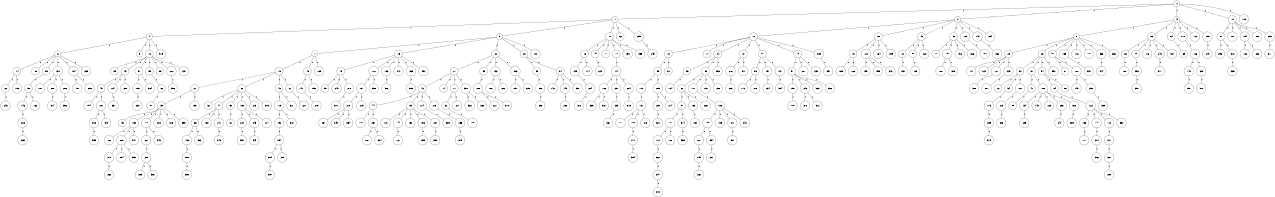 graph G {
size="8.5,11;"
ratio = "expand;"
fixedsize="true;"
overlap="scale;"
node[shape=circle,width=.12,hight=.12,fontsize=12]
edge[fontsize=12]

0[label=" 0" color=black, pos="1.0641044,2.197247!"];
1[label=" 1" color=black, pos="0.25787176,2.1816337!"];
2[label=" 2" color=black, pos="1.0152022,1.5234795!"];
3[label=" 3" color=black, pos="2.9571414,2.3105925!"];
4[label=" 4" color=black, pos="0.90692263,0.056842255!"];
5[label=" 5" color=black, pos="1.8517568,0.71200934!"];
6[label=" 6" color=black, pos="2.8628025,0.82633536!"];
7[label=" 7" color=black, pos="2.9596031,1.4344396!"];
8[label=" 8" color=black, pos="1.1390566,0.51841194!"];
9[label=" 9" color=black, pos="2.3817329,2.6409226!"];
10[label=" 10" color=black, pos="0.36718041,1.7884652!"];
11[label=" 11" color=black, pos="0.53594545,1.149968!"];
12[label=" 12" color=black, pos="0.48079521,2.3538221!"];
13[label=" 13" color=black, pos="1.1423047,1.3116362!"];
14[label=" 14" color=black, pos="2.7515036,0.18442183!"];
15[label=" 15" color=black, pos="2.639326,0.73481417!"];
16[label=" 16" color=black, pos="0.25054794,0.17531108!"];
17[label=" 17" color=black, pos="1.9532718,1.029216!"];
18[label=" 18" color=black, pos="0.98063576,2.644774!"];
19[label=" 19" color=black, pos="0.91673894,2.9594493!"];
20[label=" 20" color=black, pos="0.0015523164,1.7300862!"];
21[label=" 21" color=black, pos="2.3791028,0.14896415!"];
22[label=" 22" color=black, pos="1.1796939,1.841713!"];
23[label=" 23" color=black, pos="0.95224737,2.5974026!"];
24[label=" 24" color=black, pos="1.8297533,0.8350762!"];
25[label=" 25" color=black, pos="2.5889474,2.1034773!"];
26[label=" 26" color=black, pos="1.6819735,2.0861643!"];
27[label=" 27" color=black, pos="1.5429933,1.9962466!"];
28[label=" 28" color=black, pos="1.358885,1.6884026!"];
29[label=" 29" color=black, pos="1.7680551,0.86859406!"];
30[label=" 30" color=black, pos="0.17075276,1.766769!"];
31[label=" 31" color=black, pos="2.2868343,0.32579545!"];
32[label=" 32" color=black, pos="0.13688531,1.8996127!"];
33[label=" 33" color=black, pos="1.0251639,1.2954158!"];
34[label=" 34" color=black, pos="2.7513413,0.30584983!"];
35[label=" 35" color=black, pos="1.4271938,2.8388802!"];
36[label=" 36" color=black, pos="1.0284292,2.5240665!"];
37[label=" 37" color=black, pos="1.3646497,1.7442333!"];
38[label=" 38" color=black, pos="0.10296766,1.6584026!"];
39[label=" 39" color=black, pos="0.8751739,2.5063896!"];
40[label=" 40" color=black, pos="1.1450697,2.7378919!"];
41[label=" 41" color=black, pos="0.40909225,0.87737094!"];
42[label=" 42" color=black, pos="0.41488792,0.45476812!"];
43[label=" 43" color=black, pos="0.48531719,2.6281605!"];
44[label=" 44" color=black, pos="0.82093123,1.3102307!"];
45[label=" 45" color=black, pos="0.54488757,0.7209833!"];
46[label=" 46" color=black, pos="0.5654663,1.0376572!"];
47[label=" 47" color=black, pos="2.3635839,1.4526994!"];
48[label=" 48" color=black, pos="1.950049,0.67888706!"];
49[label=" 49" color=black, pos="2.2238991,1.5195748!"];
50[label=" 50" color=black, pos="2.7394788,1.4808687!"];
51[label=" 51" color=black, pos="1.2679913,0.73854234!"];
52[label=" 52" color=black, pos="1.2612562,2.2745034!"];
53[label=" 53" color=black, pos="1.103237,2.453999!"];
54[label=" 54" color=black, pos="0.37487253,1.1093435!"];
55[label=" 55" color=black, pos="1.035703,0.2471099!"];
56[label=" 56" color=black, pos="1.7526342,2.3448932!"];
57[label=" 57" color=black, pos="0.48225495,1.6153203!"];
58[label=" 58" color=black, pos="2.8388109,1.4465297!"];
59[label=" 59" color=black, pos="1.2052182,1.1957247!"];
60[label=" 60" color=black, pos="0.23384503,2.2726182!"];
61[label=" 61" color=black, pos="1.4657147,2.0057853!"];
62[label=" 62" color=black, pos="1.2182734,0.57904364!"];
63[label=" 63" color=black, pos="2.6771717,0.23972838!"];
64[label=" 64" color=black, pos="1.7521505,0.40633925!"];
65[label=" 65" color=black, pos="0.44908964,0.45613916!"];
66[label=" 66" color=black, pos="0.1178485,2.3947028!"];
67[label=" 67" color=black, pos="0.087740863,0.78954108!"];
68[label=" 68" color=black, pos="2.0606555,1.6586679!"];
69[label=" 69" color=black, pos="1.7887765,1.3669575!"];
70[label=" 70" color=black, pos="0.77958207,0.26102627!"];
71[label=" 71" color=black, pos="1.7721546,2.8865598!"];
72[label=" 72" color=black, pos="2.0853763,2.7587106!"];
73[label=" 73" color=black, pos="1.3145586,1.8223665!"];
74[label=" 74" color=black, pos="1.1175186,2.7554737!"];
75[label=" 75" color=black, pos="1.8074967,1.5268453!"];
76[label=" 76" color=black, pos="2.6071741,1.3945224!"];
77[label=" 77" color=black, pos="2.8499665,1.4030004!"];
78[label=" 78" color=black, pos="2.707481,1.0863024!"];
79[label=" 79" color=black, pos="0.16478132,1.0039408!"];
80[label=" 80" color=black, pos="0.26576117,2.7846235!"];
81[label=" 81" color=black, pos="0.97750109,1.0127268!"];
82[label=" 82" color=black, pos="1.8240592,1.3002791!"];
83[label=" 83" color=black, pos="0.31321532,0.4997081!"];
84[label=" 84" color=black, pos="1.0126377,2.3163399!"];
85[label=" 85" color=black, pos="2.6557104,2.4921527!"];
86[label=" 86" color=black, pos="1.383367,0.84282705!"];
87[label=" 87" color=black, pos="1.5513173,2.7983059!"];
88[label=" 88" color=black, pos="2.6094192,1.3973982!"];
89[label=" 89" color=black, pos="0.18991938,0.68193994!"];
90[label=" 90" color=black, pos="0.17832545,2.6455345!"];
91[label=" 91" color=black, pos="0.80934348,0.41193017!"];
92[label=" 92" color=black, pos="2.0394731,0.68458534!"];
93[label=" 93" color=black, pos="2.4476104,2.0583749!"];
94[label=" 94" color=black, pos="0.7551932,0.37912575!"];
95[label=" 95" color=black, pos="0.74796981,2.1235889!"];
96[label=" 96" color=black, pos="2.7603611,0.94430928!"];
97[label=" 97" color=black, pos="0.931112,2.964259!"];
98[label=" 98" color=black, pos="0.60846827,2.6009782!"];
99[label=" 99" color=black, pos="2.7550361,2.2397929!"];
100[label=" 100" color=black, pos="0.74117849,0.48969276!"];
101[label=" 101" color=black, pos="0.10111633,1.0197663!"];
102[label=" 102" color=black, pos="1.4492696,1.16282!"];
103[label=" 103" color=black, pos="0.57632373,0.55462845!"];
104[label=" 104" color=black, pos="1.8073959,0.28696522!"];
105[label=" 105" color=black, pos="0.12518696,1.8479454!"];
106[label=" 106" color=black, pos="2.8610178,1.151467!"];
107[label=" 107" color=black, pos="1.461832,1.4105632!"];
108[label=" 108" color=black, pos="1.3156382,0.39179941!"];
109[label=" 109" color=black, pos="2.4483236,0.273064!"];
110[label=" 110" color=black, pos="1.8104578,0.09483269!"];
111[label=" 111" color=black, pos="2.7222929,2.7234663!"];
112[label=" 112" color=black, pos="0.14839888,0.26819677!"];
113[label=" 113" color=black, pos="0.26165578,1.0072411!"];
114[label=" 114" color=black, pos="1.5650658,2.7387275!"];
115[label=" 115" color=black, pos="1.549968,2.2299083!"];
116[label=" 116" color=black, pos="2.0495465,2.2823606!"];
117[label=" 117" color=black, pos="2.0332735,2.3954634!"];
118[label=" 118" color=black, pos="2.9913086,0.2305128!"];
119[label=" 119" color=black, pos="1.1397572,0.24329027!"];
120[label=" 120" color=black, pos="0.96441065,2.5617419!"];
121[label=" 121" color=black, pos="0.6276292,1.34874!"];
122[label=" 122" color=black, pos="0.72769103,0.21959282!"];
123[label=" 123" color=black, pos="1.2367581,1.1432651!"];
124[label=" 124" color=black, pos="1.0712089,0.78417475!"];
125[label=" 125" color=black, pos="1.9810503,2.9482136!"];
126[label=" 126" color=black, pos="1.6699342,2.6859603!"];
127[label=" 127" color=black, pos="1.1327055,0.097847429!"];
128[label=" 128" color=black, pos="1.4407376,2.3231826!"];
129[label=" 129" color=black, pos="0.22857231,1.2610618!"];
130[label=" 130" color=black, pos="1.7593901,2.2339223!"];
131[label=" 131" color=black, pos="0.93015574,1.2824528!"];
132[label=" 132" color=black, pos="0.80281306,2.105847!"];
133[label=" 133" color=black, pos="1.2462657,2.7562221!"];
134[label=" 134" color=black, pos="2.232787,1.7258912!"];
135[label=" 135" color=black, pos="0.37143297,1.4626087!"];
136[label=" 136" color=black, pos="1.4833279,2.8805373!"];
137[label=" 137" color=black, pos="2.457714,2.6681636!"];
138[label=" 138" color=black, pos="1.6222537,0.21325221!"];
139[label=" 139" color=black, pos="1.2792733,1.5537741!"];
140[label=" 140" color=black, pos="2.5623326,1.8659497!"];
141[label=" 141" color=black, pos="1.7136816,0.72479803!"];
142[label=" 142" color=black, pos="2.0643542,0.31196115!"];
143[label=" 143" color=black, pos="1.2744278,0.24795776!"];
144[label=" 144" color=black, pos="1.5603612,1.469656!"];
145[label=" 145" color=black, pos="0.27009422,0.23517926!"];
146[label=" 146" color=black, pos="0.039905495,1.4447574!"];
147[label=" 147" color=black, pos="2.9441365,1.4012651!"];
148[label=" 148" color=black, pos="0.6581525,0.31506724!"];
149[label=" 149" color=black, pos="0.88938663,0.31830272!"];
150[label=" 150" color=black, pos="1.4905545,0.38952808!"];
151[label=" 151" color=black, pos="1.4048338,1.522738!"];
152[label=" 152" color=black, pos="2.765981,0.98327021!"];
153[label=" 153" color=black, pos="1.1302136,2.9284231!"];
154[label=" 154" color=black, pos="2.6668809,0.48929792!"];
155[label=" 155" color=black, pos="2.371712,2.1174865!"];
156[label=" 156" color=black, pos="0.15777788,1.4016986!"];
157[label=" 157" color=black, pos="1.472419,0.00090538617!"];
158[label=" 158" color=black, pos="1.3502652,1.7279557!"];
159[label=" 159" color=black, pos="1.0279193,2.7202939!"];
160[label=" 160" color=black, pos="1.2430878,2.8299754!"];
161[label=" 161" color=black, pos="0.92201362,1.5434206!"];
162[label=" 162" color=black, pos="0.13157908,2.199912!"];
163[label=" 163" color=black, pos="2.9232816,2.5331555!"];
164[label=" 164" color=black, pos="0.74995217,1.128224!"];
165[label=" 165" color=black, pos="2.6548554,2.1853446!"];
166[label=" 166" color=black, pos="1.5195628,0.76021956!"];
167[label=" 167" color=black, pos="2.1639941,2.3413824!"];
168[label=" 168" color=black, pos="0.18407764,1.7803833!"];
169[label=" 169" color=black, pos="2.9297564,1.6949858!"];
170[label=" 170" color=black, pos="1.3565224,0.56462655!"];
171[label=" 171" color=black, pos="2.2122963,2.3608634!"];
172[label=" 172" color=black, pos="2.0326362,1.1846196!"];
173[label=" 173" color=black, pos="1.6182167,0.69261231!"];
174[label=" 174" color=black, pos="1.2832645,0.68526165!"];
175[label=" 175" color=black, pos="2.9333454,2.8543405!"];
176[label=" 176" color=black, pos="0.19800189,1.2235143!"];
177[label=" 177" color=black, pos="2.9585277,2.1890938!"];
178[label=" 178" color=black, pos="0.81339794,2.5948541!"];
179[label=" 179" color=black, pos="2.8515024,1.9879427!"];
180[label=" 180" color=black, pos="0.44480484,0.57163037!"];
181[label=" 181" color=black, pos="1.5425265,1.200801!"];
182[label=" 182" color=black, pos="1.7170746,1.2730496!"];
183[label=" 183" color=black, pos="1.9127067,2.7678429!"];
184[label=" 184" color=black, pos="1.7621139,1.2384669!"];
185[label=" 185" color=black, pos="0.90985729,1.0356917!"];
186[label=" 186" color=black, pos="1.1812811,0.74894946!"];
187[label=" 187" color=black, pos="2.5862633,0.91692221!"];
188[label=" 188" color=black, pos="2.9094545,2.0940896!"];
189[label=" 189" color=black, pos="0.75279526,0.27777194!"];
190[label=" 190" color=black, pos="2.1809534,2.1202897!"];
191[label=" 191" color=black, pos="0.67821159,2.2043688!"];
192[label=" 192" color=black, pos="1.8794898,1.1609671!"];
193[label=" 193" color=black, pos="2.8703964,2.5126023!"];
194[label=" 194" color=black, pos="2.8272045,1.084461!"];
195[label=" 195" color=black, pos="1.998444,0.4445359!"];
196[label=" 196" color=black, pos="1.4899358,1.3598793!"];
197[label=" 197" color=black, pos="2.8335162,2.7126009!"];
198[label=" 198" color=black, pos="1.1884728,2.1081297!"];
199[label=" 199" color=black, pos="2.7210232,2.3070099!"];
200[label=" 200" color=black, pos="0.75533416,1.3898602!"];
201[label=" 201" color=black, pos="2.6646357,2.6774081!"];
202[label=" 202" color=black, pos="2.1640143,0.90530803!"];
203[label=" 203" color=black, pos="2.7632524,1.0703567!"];
204[label=" 204" color=black, pos="1.8884695,2.4959192!"];
205[label=" 205" color=black, pos="1.0678873,1.7364553!"];
206[label=" 206" color=black, pos="0.041410723,2.1230446!"];
207[label=" 207" color=black, pos="1.1570835,2.362947!"];
208[label=" 208" color=black, pos="1.8980314,0.53814821!"];
209[label=" 209" color=black, pos="2.6552698,1.0545073!"];
210[label=" 210" color=black, pos="0.97742544,2.9817424!"];
211[label=" 211" color=black, pos="0.30965923,1.993866!"];
212[label=" 212" color=black, pos="0.48233517,1.9201144!"];
213[label=" 213" color=black, pos="0.69830533,2.8065826!"];
214[label=" 214" color=black, pos="1.5011546,0.50215002!"];
215[label=" 215" color=black, pos="2.3596816,1.5706557!"];
216[label=" 216" color=black, pos="2.6179043,0.82038002!"];
217[label=" 217" color=black, pos="1.3243602,0.092458243!"];
218[label=" 218" color=black, pos="2.8347026,0.042463479!"];
219[label=" 219" color=black, pos="1.1262998,2.3424905!"];
220[label=" 220" color=black, pos="2.5261147,0.15885745!"];
221[label=" 221" color=black, pos="0.91917451,0.96413604!"];
222[label=" 222" color=black, pos="0.89506731,2.0785672!"];
223[label=" 223" color=black, pos="1.3313831,1.5124619!"];
224[label=" 224" color=black, pos="2.7580269,2.2224616!"];
225[label=" 225" color=black, pos="2.2077292,1.3841728!"];
226[label=" 226" color=black, pos="2.3891205,2.1867936!"];
227[label=" 227" color=black, pos="2.4629657,1.1240552!"];
228[label=" 228" color=black, pos="0.79188894,2.2135004!"];
229[label=" 229" color=black, pos="0.24835278,2.1313926!"];
230[label=" 230" color=black, pos="1.6439225,0.39816902!"];
231[label=" 231" color=black, pos="1.8591828,0.92459308!"];
232[label=" 232" color=black, pos="2.2434729,2.6995968!"];
233[label=" 233" color=black, pos="2.4619745,1.4936339!"];
234[label=" 234" color=black, pos="1.5104059,1.3665152!"];
235[label=" 235" color=black, pos="0.20971153,1.962452!"];
236[label=" 236" color=black, pos="1.7734831,2.7126639!"];
237[label=" 237" color=black, pos="1.3535888,1.165256!"];
238[label=" 238" color=black, pos="0.054016386,0.97281695!"];
239[label=" 239" color=black, pos="2.4740559,1.5304089!"];
240[label=" 240" color=black, pos="2.0444647,1.1687309!"];
241[label=" 241" color=black, pos="2.3137753,0.35753407!"];
242[label=" 242" color=black, pos="1.3427922,0.79755288!"];
243[label=" 243" color=black, pos="1.2146197,2.5541042!"];
244[label=" 244" color=black, pos="0.93595734,1.0099387!"];
245[label=" 245" color=black, pos="2.1108247,2.2870575!"];
246[label=" 246" color=black, pos="0.73861964,0.078040254!"];
247[label=" 247" color=black, pos="2.1572845,2.9302044!"];
248[label=" 248" color=black, pos="2.8384548,0.7081883!"];
249[label=" 249" color=black, pos="2.7613,1.9764114!"];
250[label=" 250" color=black, pos="1.7897716,1.6565959!"];
251[label=" 251" color=black, pos="1.5339692,0.99249414!"];
252[label=" 252" color=black, pos="2.4774682,0.75947274!"];
253[label=" 253" color=black, pos="2.1776275,0.75313397!"];
254[label=" 254" color=black, pos="0.30640471,2.1289227!"];
255[label=" 255" color=black, pos="2.4396234,2.6654384!"];
256[label=" 256" color=black, pos="0.15806226,2.4303084!"];
257[label=" 257" color=black, pos="1.439349,2.0234544!"];
258[label=" 258" color=black, pos="1.1806841,0.23351202!"];
259[label=" 259" color=black, pos="2.8907504,2.1845799!"];
260[label=" 260" color=black, pos="2.228439,2.9565115!"];
261[label=" 261" color=black, pos="0.99058286,1.3223136!"];
262[label=" 262" color=black, pos="0.54081971,2.7606768!"];
263[label=" 263" color=black, pos="0.5103633,0.25852129!"];
264[label=" 264" color=black, pos="0.7997418,1.5877878!"];
265[label=" 265" color=black, pos="2.0955495,0.46821152!"];
266[label=" 266" color=black, pos="1.2912925,2.9908868!"];
267[label=" 267" color=black, pos="0.92772971,0.55026143!"];
268[label=" 268" color=black, pos="1.1195193,0.56223517!"];
269[label=" 269" color=black, pos="0.21641843,2.4070897!"];
270[label=" 270" color=black, pos="0.33578502,0.73768123!"];
271[label=" 271" color=black, pos="2.5938816,1.5145739!"];
272[label=" 272" color=black, pos="0.68503218,0.63271427!"];
273[label=" 273" color=black, pos="1.7136039,2.0568152!"];
274[label=" 274" color=black, pos="2.8026493,1.1869391!"];
275[label=" 275" color=black, pos="2.2231687,0.88654774!"];
276[label=" 276" color=black, pos="1.2439735,1.4527902!"];
277[label=" 277" color=black, pos="1.3333317,1.2176301!"];
278[label=" 278" color=black, pos="1.0276465,2.515265!"];
279[label=" 279" color=black, pos="2.9515138,0.015151559!"];
280[label=" 280" color=black, pos="2.1322006,2.4171277!"];
281[label=" 281" color=black, pos="2.7487916,1.8507008!"];
282[label=" 282" color=black, pos="0.52164487,1.28182!"];
283[label=" 283" color=black, pos="2.7748405,1.0875017!"];
284[label=" 284" color=black, pos="2.6171506,0.47920598!"];
285[label=" 285" color=black, pos="1.4001719,1.619599!"];
286[label=" 286" color=black, pos="1.6521474,0.049346509!"];
287[label=" 287" color=black, pos="0.1647029,0.24020727!"];
288[label=" 288" color=black, pos="2.7123639,1.1427079!"];
289[label=" 289" color=black, pos="1.1312778,0.012596481!"];
290[label=" 290" color=black, pos="0.031048615,1.3977363!"];
291[label=" 291" color=black, pos="1.4627842,0.82470313!"];
292[label=" 292" color=black, pos="0.02552986,0.030417166!"];
293[label=" 293" color=black, pos="2.0007452,0.85352015!"];
294[label=" 294" color=black, pos="2.7848802,0.25655384!"];
295[label=" 295" color=black, pos="2.9673647,0.24648654!"];
296[label=" 296" color=black, pos="1.154096,1.1408841!"];
297[label=" 297" color=black, pos="2.3826032,2.9382965!"];
298[label=" 298" color=black, pos="2.4478971,1.2195409!"];
299[label=" 299" color=black, pos="2.8212707,2.9906162!"];
300[label=" 300" color=black, pos="2.3481531,2.2725023!"];
301[label=" 301" color=black, pos="2.6710495,2.0017909!"];
302[label=" 302" color=black, pos="2.0288891,0.40551272!"];
303[label=" 303" color=black, pos="2.7551059,1.6759824!"];
304[label=" 304" color=black, pos="1.0411937,2.1945757!"];
305[label=" 305" color=black, pos="1.9703472,1.8374487!"];
306[label=" 306" color=black, pos="1.4689049,2.3289256!"];
307[label=" 307" color=black, pos="0.10123365,2.136976!"];
308[label=" 308" color=black, pos="0.34057515,1.7982851!"];
309[label=" 309" color=black, pos="0.53550071,0.46755432!"];
310[label=" 310" color=black, pos="1.0584208,2.5606436!"];
311[label=" 311" color=black, pos="0.52506631,2.7227285!"];
312[label=" 312" color=black, pos="0.05349256,1.990057!"];
313[label=" 313" color=black, pos="1.0501764,2.4420841!"];
314[label=" 314" color=black, pos="2.8844953,2.8092567!"];
315[label=" 315" color=black, pos="2.0905515,0.43511575!"];
316[label=" 316" color=black, pos="2.3557111,0.44275131!"];
317[label=" 317" color=black, pos="2.0334769,1.4556015!"];
318[label=" 318" color=black, pos="0.78337268,0.90542426!"];
319[label=" 319" color=black, pos="0.25287111,0.87469905!"];
320[label=" 320" color=black, pos="2.545457,0.33020343!"];
321[label=" 321" color=black, pos="0.69226173,1.1147146!"];
322[label=" 322" color=black, pos="0.54329717,2.562486!"];
323[label=" 323" color=black, pos="1.8702041,1.0649753!"];
324[label=" 324" color=black, pos="2.2310026,2.1171269!"];
325[label=" 325" color=black, pos="1.4180322,2.3563771!"];
326[label=" 326" color=black, pos="1.5889735,0.50984392!"];
327[label=" 327" color=black, pos="1.8899542,1.1482083!"];
328[label=" 328" color=black, pos="0.249299,0.031044493!"];
329[label=" 329" color=black, pos="1.2506992,2.5183178!"];
330[label=" 330" color=black, pos="2.0697304,2.4278451!"];
331[label=" 331" color=black, pos="0.078405555,2.1658496!"];
332[label=" 332" color=black, pos="1.000547,0.57388767!"];
333[label=" 333" color=black, pos="1.8557049,0.61998419!"];
334[label=" 334" color=black, pos="1.1920662,1.2865231!"];
335[label=" 335" color=black, pos="2.5143711,0.51743151!"];
336[label=" 336" color=black, pos="2.9131432,2.7052308!"];
337[label=" 337" color=black, pos="2.6942351,2.9578388!"];
338[label=" 338" color=black, pos="2.3043524,2.7038999!"];
339[label=" 339" color=black, pos="1.8785043,2.6921661!"];
340[label=" 340" color=black, pos="1.1527259,1.2976306!"];
341[label=" 341" color=black, pos="1.1963186,1.4531092!"];
342[label=" 342" color=black, pos="2.0474429,2.4704051!"];
343[label=" 343" color=black, pos="2.1743637,0.32548401!"];
344[label=" 344" color=black, pos="0.53631265,1.2513493!"];
345[label=" 345" color=black, pos="2.2542634,0.99451315!"];
346[label=" 346" color=black, pos="1.5948721,1.9413737!"];
347[label=" 347" color=black, pos="1.5681625,0.35242768!"];
348[label=" 348" color=black, pos="2.8995936,1.7293191!"];
349[label=" 349" color=black, pos="1.567673,1.484297!"];
350[label=" 350" color=black, pos="2.9220607,2.1769298!"];
351[label=" 351" color=black, pos="2.9425388,2.1839313!"];
352[label=" 352" color=black, pos="2.5331286,1.7093992!"];
353[label=" 353" color=black, pos="2.6444687,0.34600784!"];
354[label=" 354" color=black, pos="2.4023253,1.7127172!"];
355[label=" 355" color=black, pos="0.92092141,1.6913762!"];
356[label=" 356" color=black, pos="2.7152031,2.9164273!"];
357[label=" 357" color=black, pos="2.6031236,0.89799198!"];
358[label=" 358" color=black, pos="0.3554264,2.6216087!"];
359[label=" 359" color=black, pos="1.5773356,2.7768166!"];
360[label=" 360" color=black, pos="0.24082055,2.8978563!"];
361[label=" 361" color=black, pos="0.19012808,1.1246301!"];
362[label=" 362" color=black, pos="1.5312457,1.5629412!"];
363[label=" 363" color=black, pos="1.9024921,0.27268213!"];
364[label=" 364" color=black, pos="0.67501266,2.9005713!"];
365[label=" 365" color=black, pos="1.5898337,2.8033206!"];
366[label=" 366" color=black, pos="2.8734851,2.2432252!"];
367[label=" 367" color=black, pos="2.2304692,0.56128494!"];
368[label=" 368" color=black, pos="0.50625764,0.35657908!"];
369[label=" 369" color=black, pos="1.7030053,1.2888391!"];
370[label=" 370" color=black, pos="0.31855646,1.6864181!"];
371[label=" 371" color=black, pos="2.1060977,0.83874383!"];
372[label=" 372" color=black, pos="1.1482096,0.059246636!"];
373[label=" 373" color=black, pos="0.5378785,1.6833033!"];
374[label=" 374" color=black, pos="2.2874965,2.8621843!"];
375[label=" 375" color=black, pos="0.9465704,0.98925554!"];
376[label=" 376" color=black, pos="2.8826105,0.14921374!"];
377[label=" 377" color=black, pos="1.8270438,2.8198668!"];
378[label=" 378" color=black, pos="2.2898332,2.3666488!"];
379[label=" 379" color=black, pos="2.4653851,0.17704118!"];
380[label=" 380" color=black, pos="1.9447078,0.35163791!"];
381[label=" 381" color=black, pos="2.0988551,2.89395!"];
382[label=" 382" color=black, pos="2.9614698,1.9043173!"];
383[label=" 383" color=black, pos="0.17960352,0.36086818!"];
384[label=" 384" color=black, pos="1.2394075,1.6478298!"];
385[label=" 385" color=black, pos="2.9481348,0.21205156!"];
386[label=" 386" color=black, pos="1.9739814,2.6338988!"];
387[label=" 387" color=black, pos="0.78409309,0.052961076!"];
388[label=" 388" color=black, pos="1.0472278,1.2113873!"];
389[label=" 389" color=black, pos="0.4395402,2.5324344!"];
390[label=" 390" color=black, pos="1.8614715,1.3090501!"];
391[label=" 391" color=black, pos="1.3303246,2.103289!"];
392[label=" 392" color=black, pos="1.1800002,1.6361835!"];
393[label=" 393" color=black, pos="1.2188153,1.3661029!"];
394[label=" 394" color=black, pos="2.4269354,0.63216306!"];
395[label=" 395" color=black, pos="0.81094171,2.9398294!"];
396[label=" 396" color=black, pos="2.0897231,2.0042523!"];
397[label=" 397" color=black, pos="0.25655395,2.9302733!"];
398[label=" 398" color=black, pos="2.9734385,1.1591005!"];
399[label=" 399" color=black, pos="2.9092417,2.8734953!"];
0--1[label="1"]
0--2[label="1"]
0--3[label="1"]
0--10[label="1"]
0--106[label="1"]
1--4[label="1"]
1--5[label="1"]
1--11[label="1"]
1--62[label="1"]
1--235[label="1"]
2--12[label="1"]
2--38[label="1"]
2--46[label="1"]
2--52[label="1"]
2--129[label="1"]
2--148[label="1"]
2--264[label="1"]
3--8[label="1"]
3--36[label="1"]
3--64[label="1"]
3--110[label="1"]
3--113[label="1"]
3--159[label="1"]
4--6[label="1"]
4--9[label="1"]
4--18[label="1"]
4--319[label="1"]
5--7[label="1"]
5--15[label="1"]
5--20[label="1"]
5--26[label="1"]
5--161[label="1"]
6--14[label="1"]
6--88[label="1"]
6--93[label="1"]
6--130[label="1"]
6--184[label="1"]
6--265[label="1"]
7--19[label="1"]
7--48[label="1"]
7--169[label="1"]
8--23[label="1"]
8--29[label="1"]
8--50[label="1"]
8--135[label="1"]
8--176[label="1"]
8--181[label="1"]
8--333[label="1"]
8--363[label="1"]
10--87[label="1"]
10--107[label="1"]
10--154[label="1"]
10--260[label="1"]
10--292[label="1"]
11--16[label="1"]
11--49[label="1"]
11--71[label="1"]
11--78[label="1"]
11--290[label="1"]
11--355[label="1"]
12--13[label="1"]
12--17[label="1"]
12--24[label="1"]
12--37[label="1"]
12--57[label="1"]
12--79[label="1"]
12--305[label="1"]
13--59[label="1"]
13--82[label="1"]
14--22[label="1"]
14--185[label="1"]
15--75[label="1"]
15--102[label="1"]
15--183[label="1"]
15--247[label="1"]
15--369[label="1"]
15--392[label="1"]
16--139[label="1"]
16--174[label="1"]
18--39[label="1"]
18--43[label="1"]
18--51[label="1"]
18--55[label="1"]
18--83[label="1"]
18--202[label="1"]
18--231[label="1"]
19--21[label="1"]
19--28[label="1"]
19--40[label="1"]
19--67[label="1"]
20--27[label="1"]
20--53[label="1"]
20--132[label="1"]
20--203[label="1"]
21--35[label="1"]
21--193[label="1"]
22--246[label="1"]
23--117[label="1"]
23--123[label="1"]
23--127[label="1"]
23--229[label="1"]
24--25[label="1"]
24--56[label="1"]
24--293[label="1"]
25--104[label="1"]
26--33[label="1"]
26--34[label="1"]
27--42[label="1"]
27--74[label="1"]
27--77[label="1"]
27--330[label="1"]
28--32[label="1"]
28--47[label="1"]
28--63[label="1"]
28--150[label="1"]
28--273[label="1"]
28--315[label="1"]
29--30[label="1"]
29--31[label="1"]
29--54[label="1"]
29--350[label="1"]
30--72[label="1"]
30--94[label="1"]
30--121[label="1"]
31--41[label="1"]
31--108[label="1"]
33--256[label="1"]
34--142[label="1"]
34--145[label="1"]
34--397[label="1"]
35--99[label="1"]
35--155[label="1"]
35--170[label="1"]
35--288[label="1"]
35--316[label="1"]
35--395[label="1"]
36--68[label="1"]
36--89[label="1"]
36--116[label="1"]
36--248[label="1"]
36--307[label="1"]
37--216[label="1"]
37--371[label="1"]
38--76[label="1"]
38--120[label="1"]
38--164[label="1"]
38--299[label="1"]
40--115[label="1"]
40--321[label="1"]
41--85[label="1"]
42--44[label="1"]
42--58[label="1"]
42--214[label="1"]
42--215[label="1"]
43--45[label="1"]
43--124[label="1"]
43--238[label="1"]
44--179[label="1"]
44--251[label="1"]
45--194[label="1"]
45--201[label="1"]
46--73[label="1"]
46--90[label="1"]
46--228[label="1"]
47--65[label="1"]
47--168[label="1"]
47--241[label="1"]
48--141[label="1"]
48--199[label="1"]
49--223[label="1"]
50--61[label="1"]
50--100[label="1"]
51--105[label="1"]
51--364[label="1"]
52--70[label="1"]
52--151[label="1"]
52--196[label="1"]
52--326[label="1"]
53--206[label="1"]
54--84[label="1"]
54--86[label="1"]
55--66[label="1"]
56--60[label="1"]
56--111[label="1"]
56--125[label="1"]
56--236[label="1"]
57--96[label="1"]
57--157[label="1"]
57--197[label="1"]
58--118[label="1"]
58--144[label="1"]
58--152[label="1"]
58--156[label="1"]
58--281[label="1"]
59--119[label="1"]
59--205[label="1"]
60--97[label="1"]
60--163[label="1"]
60--266[label="1"]
63--80[label="1"]
64--69[label="1"]
65--136[label="1"]
65--366[label="1"]
66--81[label="1"]
67--221[label="1"]
68--188[label="1"]
73--252[label="1"]
75--95[label="1"]
75--249[label="1"]
75--278[label="1"]
76--165[label="1"]
76--268[label="1"]
77--92[label="1"]
77--217[label="1"]
78--114[label="1"]
79--91[label="1"]
79--207[label="1"]
79--283[label="1"]
84--122[label="1"]
87--253[label="1"]
87--318[label="1"]
89--352[label="1"]
90--103[label="1"]
91--158[label="1"]
91--242[label="1"]
91--323[label="1"]
91--336[label="1"]
92--109[label="1"]
93--98[label="1"]
94--175[label="1"]
96--173[label="1"]
96--276[label="1"]
97--101[label="1"]
97--314[label="1"]
98--146[label="1"]
98--162[label="1"]
100--149[label="1"]
100--239[label="1"]
101--112[label="1"]
101--128[label="1"]
102--131[label="1"]
102--398[label="1"]
105--230[label="1"]
108--134[label="1"]
108--143[label="1"]
108--225[label="1"]
108--233[label="1"]
108--302[label="1"]
110--126[label="1"]
111--138[label="1"]
112--322[label="1"]
114--166[label="1"]
114--237[label="1"]
114--284[label="1"]
115--192[label="1"]
115--378[label="1"]
119--137[label="1"]
120--153[label="1"]
120--359[label="1"]
120--373[label="1"]
121--213[label="1"]
122--133[label="1"]
122--147[label="1"]
122--172[label="1"]
122--390[label="1"]
124--337[label="1"]
126--140[label="1"]
126--328[label="1"]
127--300[label="1"]
129--190[label="1"]
130--187[label="1"]
130--200[label="1"]
130--286[label="1"]
131--270[label="1"]
131--275[label="1"]
132--160[label="1"]
132--222[label="1"]
133--177[label="1"]
134--289[label="1"]
135--331[label="1"]
136--250[label="1"]
137--171[label="1"]
137--198[label="1"]
137--218[label="1"]
138--189[label="1"]
138--195[label="1"]
138--271[label="1"]
138--342[label="1"]
139--224[label="1"]
140--257[label="1"]
141--219[label="1"]
144--167[label="1"]
145--258[label="1"]
146--226[label="1"]
147--204[label="1"]
148--362[label="1"]
150--220[label="1"]
150--243[label="1"]
150--277[label="1"]
151--180[label="1"]
151--303[label="1"]
154--186[label="1"]
154--232[label="1"]
155--182[label="1"]
155--208[label="1"]
155--341[label="1"]
156--285[label="1"]
157--234[label="1"]
158--178[label="1"]
159--279[label="1"]
163--280[label="1"]
166--335[label="1"]
166--381[label="1"]
170--261[label="1"]
170--343[label="1"]
172--317[label="1"]
175--259[label="1"]
183--386[label="1"]
184--191[label="1"]
184--298[label="1"]
189--227[label="1"]
189--334[label="1"]
192--294[label="1"]
197--394[label="1"]
198--211[label="1"]
200--374[label="1"]
201--308[label="1"]
201--340[label="1"]
202--396[label="1"]
203--297[label="1"]
203--329[label="1"]
204--360[label="1"]
205--209[label="1"]
205--274[label="1"]
206--212[label="1"]
206--310[label="1"]
208--210[label="1"]
208--254[label="1"]
208--393[label="1"]
209--320[label="1"]
210--262[label="1"]
211--384[label="1"]
213--306[label="1"]
214--339[label="1"]
215--255[label="1"]
216--263[label="1"]
220--351[label="1"]
224--312[label="1"]
226--269[label="1"]
227--240[label="1"]
229--287[label="1"]
233--244[label="1"]
235--245[label="1"]
237--295[label="1"]
239--399[label="1"]
240--282[label="1"]
241--346[label="1"]
242--272[label="1"]
242--372[label="1"]
243--345[label="1"]
248--377[label="1"]
250--338[label="1"]
251--267[label="1"]
251--324[label="1"]
255--379[label="1"]
256--296[label="1"]
259--375[label="1"]
261--325[label="1"]
270--291[label="1"]
270--349[label="1"]
270--354[label="1"]
271--301[label="1"]
278--370[label="1"]
281--382[label="1"]
284--313[label="1"]
286--356[label="1"]
292--311[label="1"]
294--304[label="1"]
294--309[label="1"]
295--361[label="1"]
302--389[label="1"]
304--387[label="1"]
305--391[label="1"]
308--353[label="1"]
314--358[label="1"]
317--327[label="1"]
318--365[label="1"]
322--347[label="1"]
325--385[label="1"]
325--388[label="1"]
327--380[label="1"]
328--376[label="1"]
330--332[label="1"]
330--368[label="1"]
333--344[label="1"]
334--367[label="1"]
347--348[label="1"]
352--357[label="1"]
369--383[label="1"]

}
